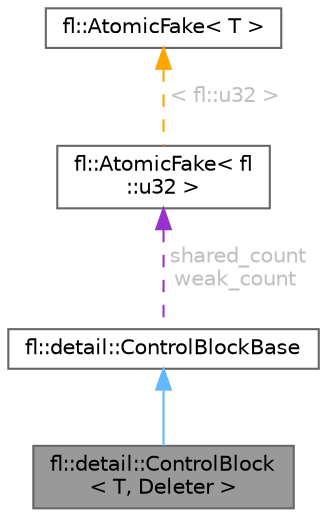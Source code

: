 digraph "fl::detail::ControlBlock&lt; T, Deleter &gt;"
{
 // INTERACTIVE_SVG=YES
 // LATEX_PDF_SIZE
  bgcolor="transparent";
  edge [fontname=Helvetica,fontsize=10,labelfontname=Helvetica,labelfontsize=10];
  node [fontname=Helvetica,fontsize=10,shape=box,height=0.2,width=0.4];
  Node1 [id="Node000001",label="fl::detail::ControlBlock\l\< T, Deleter \>",height=0.2,width=0.4,color="gray40", fillcolor="grey60", style="filled", fontcolor="black",tooltip=" "];
  Node2 -> Node1 [id="edge1_Node000001_Node000002",dir="back",color="steelblue1",style="solid",tooltip=" "];
  Node2 [id="Node000002",label="fl::detail::ControlBlockBase",height=0.2,width=0.4,color="gray40", fillcolor="white", style="filled",URL="$d4/dc0/structfl_1_1detail_1_1_control_block_base.html",tooltip=" "];
  Node3 -> Node2 [id="edge2_Node000002_Node000003",dir="back",color="darkorchid3",style="dashed",tooltip=" ",label=" shared_count\nweak_count",fontcolor="grey" ];
  Node3 [id="Node000003",label="fl::AtomicFake\< fl\l::u32 \>",height=0.2,width=0.4,color="gray40", fillcolor="white", style="filled",URL="$da/d98/classfl_1_1_atomic_fake.html",tooltip=" "];
  Node4 -> Node3 [id="edge3_Node000003_Node000004",dir="back",color="orange",style="dashed",tooltip=" ",label=" \< fl::u32 \>",fontcolor="grey" ];
  Node4 [id="Node000004",label="fl::AtomicFake\< T \>",height=0.2,width=0.4,color="gray40", fillcolor="white", style="filled",URL="$da/d98/classfl_1_1_atomic_fake.html",tooltip=" "];
}
